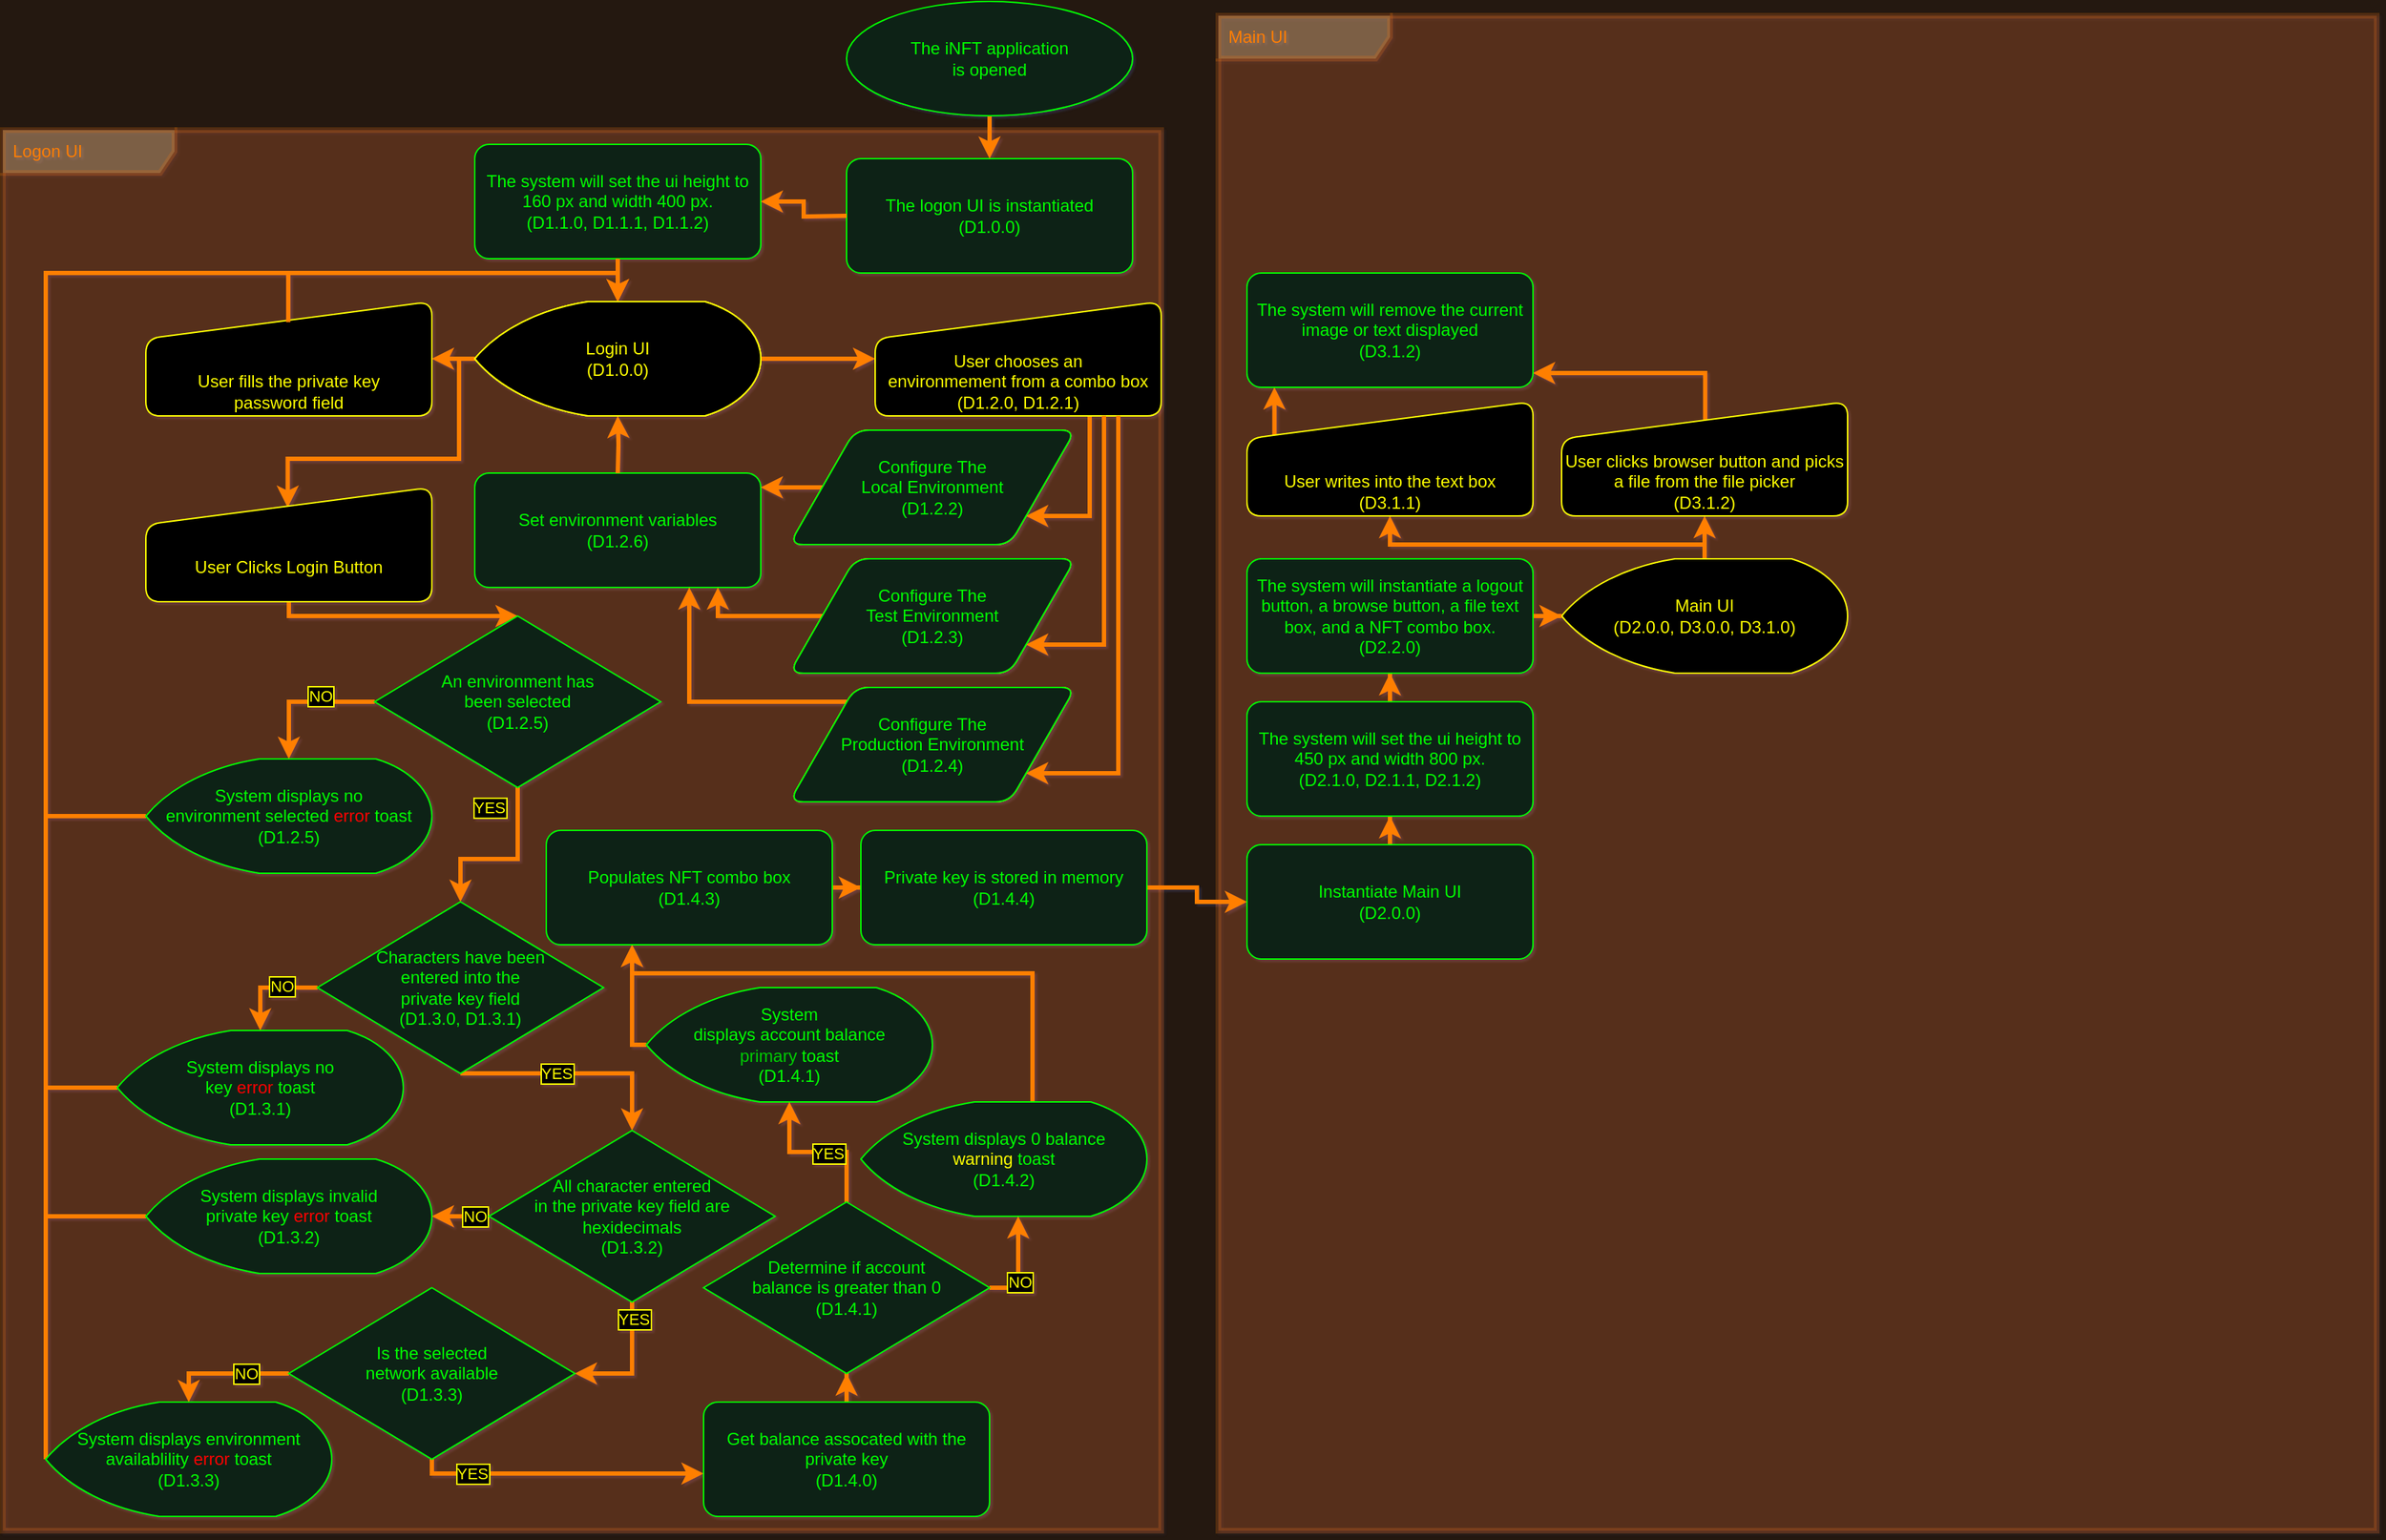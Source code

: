 <mxfile version="15.7.3" type="device"><diagram id="C5RBs43oDa-KdzZeNtuy" name="Page-1"><mxGraphModel dx="768" dy="525" grid="1" gridSize="10" guides="1" tooltips="1" connect="1" arrows="1" fold="1" page="1" pageScale="1" pageWidth="850" pageHeight="1100" background="#241810" math="0" shadow="1"><root><mxCell id="WIyWlLk6GJQsqaUBKTNV-0"/><mxCell id="WIyWlLk6GJQsqaUBKTNV-1" parent="WIyWlLk6GJQsqaUBKTNV-0"/><mxCell id="1leu_KWG4kSdCPXj51SF-2" value="&lt;font color=&quot;#ff7f00&quot;&gt;Logon UI&lt;/font&gt;" style="shape=umlFrame;whiteSpace=wrap;html=1;width=120;height=30;boundedLbl=1;verticalAlign=middle;align=left;spacingLeft=5;swimlaneFillColor=#FF7F00;strokeColor=#FF7F00;strokeWidth=4;opacity=20;" parent="WIyWlLk6GJQsqaUBKTNV-1" vertex="1"><mxGeometry x="20" y="100" width="810" height="980" as="geometry"/></mxCell><mxCell id="7Yb3wAof8D1DN3w7-vff-41" value="&lt;font&gt;Set environment variables&lt;br&gt;(D1.2.6)&lt;br&gt;&lt;/font&gt;" style="rounded=1;whiteSpace=wrap;html=1;absoluteArcSize=1;strokeWidth=1;fontColor=#00FF00;fillColor=#102419;shadow=0;strokeColor=#00FF00;glass=0;" parent="WIyWlLk6GJQsqaUBKTNV-1" vertex="1"><mxGeometry x="350" y="340" width="200" height="80" as="geometry"/></mxCell><mxCell id="7Yb3wAof8D1DN3w7-vff-10" value="User fills the private key&lt;br&gt;password field" style="html=1;strokeWidth=1;shape=manualInput;whiteSpace=wrap;rounded=1;size=26;fontColor=#FFFF00;fillColor=#000000;shadow=0;strokeColor=#FFFF00;glass=0;verticalAlign=bottom;" parent="WIyWlLk6GJQsqaUBKTNV-1" vertex="1"><mxGeometry x="120" y="220" width="200" height="80" as="geometry"/></mxCell><mxCell id="7Yb3wAof8D1DN3w7-vff-40" value="Login UI&lt;br&gt;(D1.0.0)" style="strokeWidth=1;html=1;shape=mxgraph.flowchart.display;whiteSpace=wrap;fontColor=#FFFF00;fillColor=#000000;rounded=1;shadow=0;strokeColor=#FFFF00;glass=0;" parent="WIyWlLk6GJQsqaUBKTNV-1" vertex="1"><mxGeometry x="350" y="220" width="200" height="80" as="geometry"/></mxCell><mxCell id="7Yb3wAof8D1DN3w7-vff-39" value="&lt;font&gt;The logon UI is instantiated&lt;br&gt;(D1.0.0)&lt;br&gt;&lt;/font&gt;" style="rounded=1;whiteSpace=wrap;html=1;absoluteArcSize=1;strokeWidth=1;fillColor=#102419;strokeColor=#00FF00;shadow=0;fontColor=#00FF00;glass=0;" parent="WIyWlLk6GJQsqaUBKTNV-1" vertex="1"><mxGeometry x="610" y="120" width="200" height="80" as="geometry"/></mxCell><mxCell id="7Yb3wAof8D1DN3w7-vff-38" value="&lt;font&gt;The system will set the ui height to 160 px and width 400 px.&lt;br&gt;(D1.1.0, D1.1.1, D1.1.2)&lt;br&gt;&lt;/font&gt;" style="rounded=1;whiteSpace=wrap;html=1;absoluteArcSize=1;strokeWidth=1;fillColor=#102419;strokeColor=#00FF00;shadow=0;fontColor=#00FF00;glass=0;" parent="WIyWlLk6GJQsqaUBKTNV-1" vertex="1"><mxGeometry x="350" y="110" width="200" height="80" as="geometry"/></mxCell><mxCell id="1leu_KWG4kSdCPXj51SF-4" style="edgeStyle=orthogonalEdgeStyle;rounded=0;orthogonalLoop=1;jettySize=auto;html=1;fontColor=#FFFF00;strokeColor=#FF7F00;strokeWidth=3;" parent="WIyWlLk6GJQsqaUBKTNV-1" source="1leu_KWG4kSdCPXj51SF-0" edge="1"><mxGeometry relative="1" as="geometry"><mxPoint x="710.029" y="120" as="targetPoint"/></mxGeometry></mxCell><mxCell id="1leu_KWG4kSdCPXj51SF-0" value="The iNFT application&lt;br&gt;is opened" style="strokeWidth=1;html=1;shape=mxgraph.flowchart.start_1;whiteSpace=wrap;rounded=1;shadow=0;fontColor=#00ff00;strokeColor=#00FF00;fillColor=#102419;glass=0;" parent="WIyWlLk6GJQsqaUBKTNV-1" vertex="1"><mxGeometry x="610" y="10" width="200" height="80" as="geometry"/></mxCell><mxCell id="1leu_KWG4kSdCPXj51SF-6" style="edgeStyle=orthogonalEdgeStyle;rounded=0;orthogonalLoop=1;jettySize=auto;html=1;fontColor=#FF7F00;strokeColor=#FF7F00;strokeWidth=3;" parent="WIyWlLk6GJQsqaUBKTNV-1" target="7Yb3wAof8D1DN3w7-vff-38" edge="1"><mxGeometry relative="1" as="geometry"><mxPoint x="610" y="160" as="sourcePoint"/><mxPoint x="550" y="150.0" as="targetPoint"/></mxGeometry></mxCell><mxCell id="1leu_KWG4kSdCPXj51SF-10" style="edgeStyle=orthogonalEdgeStyle;rounded=0;orthogonalLoop=1;jettySize=auto;html=1;fontColor=#FF7F00;strokeColor=#FF7F00;strokeWidth=3;" parent="WIyWlLk6GJQsqaUBKTNV-1" source="7Yb3wAof8D1DN3w7-vff-38" target="1leu_KWG4kSdCPXj51SF-9" edge="1"><mxGeometry relative="1" as="geometry"><mxPoint x="450" y="190.0" as="sourcePoint"/></mxGeometry></mxCell><mxCell id="1leu_KWG4kSdCPXj51SF-16" style="edgeStyle=orthogonalEdgeStyle;rounded=0;orthogonalLoop=1;jettySize=auto;html=1;fontColor=#FF7F00;strokeColor=#FF7F00;strokeWidth=3;" parent="WIyWlLk6GJQsqaUBKTNV-1" source="1leu_KWG4kSdCPXj51SF-7" target="1leu_KWG4kSdCPXj51SF-13" edge="1"><mxGeometry relative="1" as="geometry"><Array as="points"><mxPoint x="780" y="370"/></Array></mxGeometry></mxCell><mxCell id="1leu_KWG4kSdCPXj51SF-7" value="User chooses an&lt;br&gt;environmement from a combo box&lt;br&gt;(D1.2.0, D1.2.1)" style="html=1;strokeWidth=1;shape=manualInput;whiteSpace=wrap;rounded=1;size=26;fontColor=#FFFF00;fillColor=#000000;shadow=0;strokeColor=#FFFF00;glass=0;verticalAlign=bottom;" parent="WIyWlLk6GJQsqaUBKTNV-1" vertex="1"><mxGeometry x="630" y="220" width="200" height="80" as="geometry"/></mxCell><mxCell id="1leu_KWG4kSdCPXj51SF-12" style="edgeStyle=orthogonalEdgeStyle;rounded=0;orthogonalLoop=1;jettySize=auto;html=1;fontColor=#FF7F00;strokeColor=#FF7F00;strokeWidth=3;exitX=1;exitY=0.5;exitDx=0;exitDy=0;exitPerimeter=0;" parent="WIyWlLk6GJQsqaUBKTNV-1" source="1leu_KWG4kSdCPXj51SF-9" target="1leu_KWG4kSdCPXj51SF-7" edge="1"><mxGeometry relative="1" as="geometry"><mxPoint x="580.0" y="260" as="sourcePoint"/></mxGeometry></mxCell><mxCell id="1leu_KWG4kSdCPXj51SF-26" style="edgeStyle=orthogonalEdgeStyle;rounded=0;orthogonalLoop=1;jettySize=auto;html=1;fontColor=#FFFF00;strokeColor=#FF7F00;strokeWidth=3;entryX=0.496;entryY=0.177;entryDx=0;entryDy=0;entryPerimeter=0;" parent="WIyWlLk6GJQsqaUBKTNV-1" source="1leu_KWG4kSdCPXj51SF-9" target="1leu_KWG4kSdCPXj51SF-25" edge="1"><mxGeometry relative="1" as="geometry"><Array as="points"><mxPoint x="339" y="260"/><mxPoint x="339" y="330"/><mxPoint x="219" y="330"/></Array></mxGeometry></mxCell><mxCell id="7Yb3wAof8D1DN3w7-vff-11" style="edgeStyle=orthogonalEdgeStyle;rounded=0;orthogonalLoop=1;jettySize=auto;html=1;fontColor=#FFFF00;strokeColor=#FF7F00;strokeWidth=3;" parent="WIyWlLk6GJQsqaUBKTNV-1" source="1leu_KWG4kSdCPXj51SF-9" target="7Yb3wAof8D1DN3w7-vff-10" edge="1"><mxGeometry relative="1" as="geometry"/></mxCell><mxCell id="1leu_KWG4kSdCPXj51SF-9" value="Login UI&lt;br&gt;(D1.0.0)" style="strokeWidth=1;html=1;shape=mxgraph.flowchart.display;whiteSpace=wrap;fontColor=#FFFF00;fillColor=#000000;rounded=1;shadow=0;strokeColor=#FFFF00;glass=0;" parent="WIyWlLk6GJQsqaUBKTNV-1" vertex="1"><mxGeometry x="350" y="220" width="200" height="80" as="geometry"/></mxCell><mxCell id="1leu_KWG4kSdCPXj51SF-23" style="edgeStyle=orthogonalEdgeStyle;rounded=0;orthogonalLoop=1;jettySize=auto;html=1;fontColor=#FFFF00;strokeColor=#FF7F00;strokeWidth=3;" parent="WIyWlLk6GJQsqaUBKTNV-1" source="1leu_KWG4kSdCPXj51SF-13" edge="1"><mxGeometry relative="1" as="geometry"><Array as="points"><mxPoint x="563" y="350"/><mxPoint x="563" y="350"/></Array><mxPoint x="550.0" y="350" as="targetPoint"/></mxGeometry></mxCell><mxCell id="1leu_KWG4kSdCPXj51SF-13" value="&lt;font color=&quot;#ffff00&quot;&gt;Configure The&lt;br&gt;Local Environment&lt;br&gt;(D1.2.2)&lt;br&gt;&lt;/font&gt;" style="shape=parallelogram;html=1;strokeWidth=1;perimeter=parallelogramPerimeter;whiteSpace=wrap;rounded=1;size=0.23;fontColor=#00ff00;fillColor=#000000;shadow=0;strokeColor=#FFFF00;glass=0;" parent="WIyWlLk6GJQsqaUBKTNV-1" vertex="1"><mxGeometry x="570" y="310" width="200" height="80" as="geometry"/></mxCell><mxCell id="1leu_KWG4kSdCPXj51SF-22" style="edgeStyle=orthogonalEdgeStyle;rounded=0;orthogonalLoop=1;jettySize=auto;html=1;fontColor=#FFFF00;strokeColor=#FF7F00;strokeWidth=3;" parent="WIyWlLk6GJQsqaUBKTNV-1" source="1leu_KWG4kSdCPXj51SF-14" edge="1"><mxGeometry relative="1" as="geometry"><Array as="points"><mxPoint x="500" y="500"/></Array><mxPoint x="500.0" y="420" as="targetPoint"/></mxGeometry></mxCell><mxCell id="1leu_KWG4kSdCPXj51SF-14" value="&lt;font color=&quot;#ffff00&quot;&gt;Configure The&lt;br&gt;Production Environment&lt;br&gt;(D1.2.4)&lt;/font&gt;" style="shape=parallelogram;html=1;strokeWidth=1;perimeter=parallelogramPerimeter;whiteSpace=wrap;rounded=1;size=0.23;fontColor=#00ff00;fillColor=#000000;shadow=0;strokeColor=#FFFF00;glass=0;" parent="WIyWlLk6GJQsqaUBKTNV-1" vertex="1"><mxGeometry x="570" y="490" width="200" height="80" as="geometry"/></mxCell><mxCell id="1leu_KWG4kSdCPXj51SF-21" style="edgeStyle=orthogonalEdgeStyle;rounded=0;orthogonalLoop=1;jettySize=auto;html=1;fontColor=#FFFF00;strokeColor=#FF7F00;strokeWidth=3;" parent="WIyWlLk6GJQsqaUBKTNV-1" source="1leu_KWG4kSdCPXj51SF-15" edge="1"><mxGeometry relative="1" as="geometry"><Array as="points"><mxPoint x="520" y="440"/></Array><mxPoint x="520.0" y="420" as="targetPoint"/></mxGeometry></mxCell><mxCell id="1leu_KWG4kSdCPXj51SF-15" value="&lt;font color=&quot;#ffff00&quot;&gt;Configure The&lt;br&gt;Test Environment&lt;br&gt;(D1.2.3)&lt;br&gt;&lt;/font&gt;" style="shape=parallelogram;html=1;strokeWidth=1;perimeter=parallelogramPerimeter;whiteSpace=wrap;rounded=1;size=0.23;fontColor=#00ff00;fillColor=#000000;shadow=0;strokeColor=#FFFF00;glass=0;" parent="WIyWlLk6GJQsqaUBKTNV-1" vertex="1"><mxGeometry x="570" y="400" width="200" height="80" as="geometry"/></mxCell><mxCell id="1leu_KWG4kSdCPXj51SF-17" style="edgeStyle=orthogonalEdgeStyle;rounded=0;orthogonalLoop=1;jettySize=auto;html=1;fontColor=#FF7F00;strokeColor=#FF7F00;strokeWidth=3;" parent="WIyWlLk6GJQsqaUBKTNV-1" source="1leu_KWG4kSdCPXj51SF-7" target="1leu_KWG4kSdCPXj51SF-15" edge="1"><mxGeometry relative="1" as="geometry"><mxPoint x="810" y="330" as="sourcePoint"/><mxPoint x="747" y="410.0" as="targetPoint"/><Array as="points"><mxPoint x="790" y="460"/></Array></mxGeometry></mxCell><mxCell id="1leu_KWG4kSdCPXj51SF-18" style="edgeStyle=orthogonalEdgeStyle;rounded=0;orthogonalLoop=1;jettySize=auto;html=1;fontColor=#FF7F00;strokeColor=#FF7F00;strokeWidth=3;" parent="WIyWlLk6GJQsqaUBKTNV-1" source="1leu_KWG4kSdCPXj51SF-7" target="1leu_KWG4kSdCPXj51SF-14" edge="1"><mxGeometry relative="1" as="geometry"><mxPoint x="820" y="330" as="sourcePoint"/><mxPoint x="747" y="530.0" as="targetPoint"/><Array as="points"><mxPoint x="800" y="550"/></Array></mxGeometry></mxCell><mxCell id="1leu_KWG4kSdCPXj51SF-24" style="edgeStyle=orthogonalEdgeStyle;rounded=0;orthogonalLoop=1;jettySize=auto;html=1;fontColor=#FFFF00;strokeColor=#FF7F00;strokeWidth=3;" parent="WIyWlLk6GJQsqaUBKTNV-1" target="1leu_KWG4kSdCPXj51SF-9" edge="1"><mxGeometry relative="1" as="geometry"><mxPoint x="450.0" y="340" as="sourcePoint"/></mxGeometry></mxCell><mxCell id="1leu_KWG4kSdCPXj51SF-28" style="edgeStyle=orthogonalEdgeStyle;rounded=0;orthogonalLoop=1;jettySize=auto;html=1;fontColor=#FFFF00;strokeColor=#FF7F00;strokeWidth=3;entryX=0.5;entryY=0;entryDx=0;entryDy=0;entryPerimeter=0;" parent="WIyWlLk6GJQsqaUBKTNV-1" source="1leu_KWG4kSdCPXj51SF-25" target="1leu_KWG4kSdCPXj51SF-27" edge="1"><mxGeometry relative="1" as="geometry"><Array as="points"><mxPoint x="220" y="440"/></Array></mxGeometry></mxCell><mxCell id="1leu_KWG4kSdCPXj51SF-25" value="User Clicks Login Button&lt;br&gt;&amp;nbsp;" style="html=1;strokeWidth=1;shape=manualInput;whiteSpace=wrap;rounded=1;size=26;fontColor=#FFFF00;fillColor=#000000;shadow=0;strokeColor=#FFFF00;glass=0;verticalAlign=bottom;" parent="WIyWlLk6GJQsqaUBKTNV-1" vertex="1"><mxGeometry x="120" y="350" width="200" height="80" as="geometry"/></mxCell><mxCell id="1leu_KWG4kSdCPXj51SF-30" value="" style="edgeStyle=orthogonalEdgeStyle;rounded=0;orthogonalLoop=1;jettySize=auto;html=1;fontColor=#FFFF00;strokeColor=#FF7F00;strokeWidth=3;entryX=0.5;entryY=0;entryDx=0;entryDy=0;entryPerimeter=0;" parent="WIyWlLk6GJQsqaUBKTNV-1" source="1leu_KWG4kSdCPXj51SF-27" target="1leu_KWG4kSdCPXj51SF-29" edge="1"><mxGeometry relative="1" as="geometry"><Array as="points"><mxPoint x="380" y="610"/><mxPoint x="340" y="610"/></Array></mxGeometry></mxCell><mxCell id="1leu_KWG4kSdCPXj51SF-38" value="YES" style="edgeLabel;html=1;align=center;verticalAlign=middle;resizable=0;points=[];fontColor=#FFFF00;labelBorderColor=#FFFF00;labelBackgroundColor=#000000;" parent="1leu_KWG4kSdCPXj51SF-30" vertex="1" connectable="0"><mxGeometry x="-0.643" y="-1" relative="1" as="geometry"><mxPoint x="-19" y="-8" as="offset"/></mxGeometry></mxCell><mxCell id="1leu_KWG4kSdCPXj51SF-39" style="edgeStyle=orthogonalEdgeStyle;rounded=0;orthogonalLoop=1;jettySize=auto;html=1;fontColor=#FFFF00;strokeColor=#FF7F00;strokeWidth=3;" parent="WIyWlLk6GJQsqaUBKTNV-1" source="1leu_KWG4kSdCPXj51SF-27" target="1leu_KWG4kSdCPXj51SF-36" edge="1"><mxGeometry relative="1" as="geometry"><Array as="points"><mxPoint x="220" y="500"/></Array></mxGeometry></mxCell><mxCell id="1leu_KWG4kSdCPXj51SF-40" value="NO" style="edgeLabel;html=1;align=center;verticalAlign=middle;resizable=0;points=[];fontColor=#FFFF00;" parent="1leu_KWG4kSdCPXj51SF-39" vertex="1" connectable="0"><mxGeometry x="0.404" y="4" relative="1" as="geometry"><mxPoint x="18" y="-14" as="offset"/></mxGeometry></mxCell><mxCell id="1leu_KWG4kSdCPXj51SF-43" value="NO" style="edgeLabel;html=1;align=center;verticalAlign=middle;resizable=0;points=[];fontColor=#FFFF00;labelBorderColor=#FFFF00;labelBackgroundColor=#000000;" parent="1leu_KWG4kSdCPXj51SF-39" vertex="1" connectable="0"><mxGeometry x="0.404" y="4" relative="1" as="geometry"><mxPoint x="18" y="-14" as="offset"/></mxGeometry></mxCell><mxCell id="1leu_KWG4kSdCPXj51SF-27" value="&lt;font&gt;An environment has&lt;br&gt;been selected&lt;br&gt;(D1.2.5)&lt;/font&gt;" style="strokeWidth=1;html=1;shape=mxgraph.flowchart.decision;whiteSpace=wrap;fontColor=#00FF00;fillColor=#102419;rounded=1;shadow=0;strokeColor=#00FF00;glass=0;" parent="WIyWlLk6GJQsqaUBKTNV-1" vertex="1"><mxGeometry x="280" y="440" width="200" height="120" as="geometry"/></mxCell><mxCell id="1leu_KWG4kSdCPXj51SF-32" value="" style="edgeStyle=orthogonalEdgeStyle;rounded=0;orthogonalLoop=1;jettySize=auto;html=1;fontColor=#FFFF00;strokeColor=#FF7F00;strokeWidth=3;exitX=0.5;exitY=1;exitDx=0;exitDy=0;exitPerimeter=0;entryX=0.5;entryY=0;entryDx=0;entryDy=0;entryPerimeter=0;" parent="WIyWlLk6GJQsqaUBKTNV-1" source="1leu_KWG4kSdCPXj51SF-29" target="1leu_KWG4kSdCPXj51SF-31" edge="1"><mxGeometry relative="1" as="geometry"><Array as="points"><mxPoint x="460" y="760"/></Array></mxGeometry></mxCell><mxCell id="7Yb3wAof8D1DN3w7-vff-14" value="YES" style="edgeLabel;html=1;align=center;verticalAlign=middle;resizable=0;points=[];fontColor=#FFFF00;labelBorderColor=#FFFF00;labelBackgroundColor=#000000;" parent="1leu_KWG4kSdCPXj51SF-32" vertex="1" connectable="0"><mxGeometry x="-0.164" relative="1" as="geometry"><mxPoint as="offset"/></mxGeometry></mxCell><mxCell id="7Yb3wAof8D1DN3w7-vff-2" style="edgeStyle=orthogonalEdgeStyle;rounded=0;orthogonalLoop=1;jettySize=auto;html=1;fontColor=#FFFF00;strokeColor=#FF7F00;strokeWidth=3;" parent="WIyWlLk6GJQsqaUBKTNV-1" source="1leu_KWG4kSdCPXj51SF-29" target="7Yb3wAof8D1DN3w7-vff-1" edge="1"><mxGeometry relative="1" as="geometry"><Array as="points"><mxPoint x="200" y="700"/></Array></mxGeometry></mxCell><mxCell id="7Yb3wAof8D1DN3w7-vff-13" value="NO" style="edgeLabel;html=1;align=center;verticalAlign=middle;resizable=0;points=[];fontColor=#FFFF00;labelBorderColor=#FFFF00;labelBackgroundColor=#000000;" parent="7Yb3wAof8D1DN3w7-vff-2" vertex="1" connectable="0"><mxGeometry x="-0.275" y="-1" relative="1" as="geometry"><mxPoint as="offset"/></mxGeometry></mxCell><mxCell id="1leu_KWG4kSdCPXj51SF-29" value="&lt;font&gt;Characters have been&lt;br&gt;entered into the&lt;br&gt;private key field&lt;br&gt;(D1.3.0, D1.3.1)&lt;/font&gt;" style="strokeWidth=1;html=1;shape=mxgraph.flowchart.decision;whiteSpace=wrap;fontColor=#00FF00;fillColor=#102419;rounded=1;shadow=0;strokeColor=#00FF00;glass=0;" parent="WIyWlLk6GJQsqaUBKTNV-1" vertex="1"><mxGeometry x="240" y="640" width="200" height="120" as="geometry"/></mxCell><mxCell id="1leu_KWG4kSdCPXj51SF-35" style="edgeStyle=orthogonalEdgeStyle;rounded=0;orthogonalLoop=1;jettySize=auto;html=1;entryX=1;entryY=0.5;entryDx=0;entryDy=0;entryPerimeter=0;fontColor=#FFFF00;strokeColor=#FF7F00;strokeWidth=3;" parent="WIyWlLk6GJQsqaUBKTNV-1" target="1leu_KWG4kSdCPXj51SF-33" edge="1"><mxGeometry relative="1" as="geometry"><mxPoint x="460" y="910" as="sourcePoint"/><Array as="points"><mxPoint x="460" y="970"/></Array></mxGeometry></mxCell><mxCell id="7Yb3wAof8D1DN3w7-vff-17" value="YES" style="edgeLabel;html=1;align=center;verticalAlign=middle;resizable=0;points=[];fontColor=#FFFF00;labelBorderColor=#FFFF00;labelBackgroundColor=#000000;" parent="1leu_KWG4kSdCPXj51SF-35" vertex="1" connectable="0"><mxGeometry x="-0.562" y="1" relative="1" as="geometry"><mxPoint as="offset"/></mxGeometry></mxCell><mxCell id="7Yb3wAof8D1DN3w7-vff-15" value="NO" style="edgeStyle=orthogonalEdgeStyle;rounded=0;orthogonalLoop=1;jettySize=auto;html=1;fontColor=#FFFF00;strokeColor=#FF7F00;strokeWidth=3;labelBorderColor=#FFFF00;labelBackgroundColor=#000000;" parent="WIyWlLk6GJQsqaUBKTNV-1" source="1leu_KWG4kSdCPXj51SF-31" target="7Yb3wAof8D1DN3w7-vff-0" edge="1"><mxGeometry x="-0.5" relative="1" as="geometry"><mxPoint as="offset"/></mxGeometry></mxCell><mxCell id="1leu_KWG4kSdCPXj51SF-31" value="&lt;font&gt;All character entered&lt;br&gt;in the private key field are hexidecimals&lt;br&gt;(D1.3.2)&lt;/font&gt;" style="strokeWidth=1;html=1;shape=mxgraph.flowchart.decision;whiteSpace=wrap;fontColor=#00FF00;fillColor=#102419;rounded=1;shadow=0;strokeColor=#00FF00;glass=0;" parent="WIyWlLk6GJQsqaUBKTNV-1" vertex="1"><mxGeometry x="360" y="800" width="200" height="120" as="geometry"/></mxCell><mxCell id="7Yb3wAof8D1DN3w7-vff-5" style="edgeStyle=orthogonalEdgeStyle;rounded=0;orthogonalLoop=1;jettySize=auto;html=1;fontColor=#FFFF00;strokeColor=#FF7F00;strokeWidth=3;" parent="WIyWlLk6GJQsqaUBKTNV-1" source="1leu_KWG4kSdCPXj51SF-33" target="7Yb3wAof8D1DN3w7-vff-4" edge="1"><mxGeometry relative="1" as="geometry"><Array as="points"><mxPoint x="150" y="970"/></Array></mxGeometry></mxCell><mxCell id="7Yb3wAof8D1DN3w7-vff-19" value="NO" style="edgeLabel;html=1;align=center;verticalAlign=middle;resizable=0;points=[];fontColor=#FFFF00;labelBorderColor=#FFFF00;labelBackgroundColor=#000000;" parent="7Yb3wAof8D1DN3w7-vff-5" vertex="1" connectable="0"><mxGeometry x="-0.331" relative="1" as="geometry"><mxPoint as="offset"/></mxGeometry></mxCell><mxCell id="7Yb3wAof8D1DN3w7-vff-22" style="edgeStyle=orthogonalEdgeStyle;rounded=0;orthogonalLoop=1;jettySize=auto;html=1;fontColor=#FFFF00;strokeColor=#FF7F00;strokeWidth=3;" parent="WIyWlLk6GJQsqaUBKTNV-1" source="1leu_KWG4kSdCPXj51SF-33" target="7Yb3wAof8D1DN3w7-vff-24" edge="1"><mxGeometry relative="1" as="geometry"><mxPoint x="430" y="1050" as="targetPoint"/><Array as="points"><mxPoint x="320" y="1040"/></Array></mxGeometry></mxCell><mxCell id="7Yb3wAof8D1DN3w7-vff-23" value="YES" style="edgeLabel;html=1;align=center;verticalAlign=middle;resizable=0;points=[];fontColor=#FFFF00;labelBorderColor=#FFFF00;labelBackgroundColor=#000000;" parent="7Yb3wAof8D1DN3w7-vff-22" vertex="1" connectable="0"><mxGeometry x="-0.621" relative="1" as="geometry"><mxPoint as="offset"/></mxGeometry></mxCell><mxCell id="1leu_KWG4kSdCPXj51SF-33" value="&lt;font&gt;Is the selected&lt;br&gt;network available&lt;br&gt;(D1.3.3)&lt;/font&gt;" style="strokeWidth=1;html=1;shape=mxgraph.flowchart.decision;whiteSpace=wrap;fontColor=#00FF00;fillColor=#102419;rounded=1;shadow=0;strokeColor=#00FF00;glass=0;" parent="WIyWlLk6GJQsqaUBKTNV-1" vertex="1"><mxGeometry x="220" y="910" width="200" height="120" as="geometry"/></mxCell><mxCell id="7Yb3wAof8D1DN3w7-vff-6" style="edgeStyle=orthogonalEdgeStyle;rounded=0;orthogonalLoop=1;jettySize=auto;html=1;fontColor=#FFFF00;strokeColor=#FF7F00;strokeWidth=3;" parent="WIyWlLk6GJQsqaUBKTNV-1" source="1leu_KWG4kSdCPXj51SF-36" target="1leu_KWG4kSdCPXj51SF-9" edge="1"><mxGeometry relative="1" as="geometry"><Array as="points"><mxPoint x="50" y="580"/><mxPoint x="50" y="200"/><mxPoint x="450" y="200"/></Array></mxGeometry></mxCell><mxCell id="1leu_KWG4kSdCPXj51SF-36" value="&lt;font&gt;System displays no&lt;br&gt;environment selected&amp;nbsp;&lt;/font&gt;&lt;font color=&quot;#ff0000&quot;&gt;error &lt;/font&gt;&lt;font&gt;toast&lt;br&gt;(D1.2.5)&lt;br&gt;&lt;/font&gt;" style="strokeWidth=1;html=1;shape=mxgraph.flowchart.display;whiteSpace=wrap;fontColor=#00FF00;fillColor=#102419;rounded=1;shadow=0;strokeColor=#00FF00;glass=0;" parent="WIyWlLk6GJQsqaUBKTNV-1" vertex="1"><mxGeometry x="120" y="540" width="200" height="80" as="geometry"/></mxCell><mxCell id="7Yb3wAof8D1DN3w7-vff-8" style="edgeStyle=orthogonalEdgeStyle;rounded=0;orthogonalLoop=1;jettySize=auto;html=1;fontColor=#FFFF00;strokeColor=#FF7F00;strokeWidth=3;" parent="WIyWlLk6GJQsqaUBKTNV-1" source="7Yb3wAof8D1DN3w7-vff-0" target="1leu_KWG4kSdCPXj51SF-9" edge="1"><mxGeometry relative="1" as="geometry"><Array as="points"><mxPoint x="50" y="860"/><mxPoint x="50" y="200"/><mxPoint x="450" y="200"/></Array></mxGeometry></mxCell><mxCell id="7Yb3wAof8D1DN3w7-vff-0" value="&lt;font&gt;System displays invalid&lt;br&gt;private key&amp;nbsp;&lt;/font&gt;&lt;font&gt;&lt;font color=&quot;#ff0000&quot;&gt;error&lt;/font&gt; &lt;/font&gt;&lt;font&gt;toast&lt;br&gt;(D1.3.2)&lt;br&gt;&lt;/font&gt;" style="strokeWidth=1;html=1;shape=mxgraph.flowchart.display;whiteSpace=wrap;fontColor=#00FF00;fillColor=#102419;rounded=1;shadow=0;strokeColor=#00FF00;glass=0;" parent="WIyWlLk6GJQsqaUBKTNV-1" vertex="1"><mxGeometry x="120" y="820" width="200" height="80" as="geometry"/></mxCell><mxCell id="7Yb3wAof8D1DN3w7-vff-7" style="edgeStyle=orthogonalEdgeStyle;rounded=0;orthogonalLoop=1;jettySize=auto;html=1;fontColor=#FFFF00;strokeColor=#FF7F00;strokeWidth=3;" parent="WIyWlLk6GJQsqaUBKTNV-1" source="7Yb3wAof8D1DN3w7-vff-1" target="1leu_KWG4kSdCPXj51SF-9" edge="1"><mxGeometry relative="1" as="geometry"><Array as="points"><mxPoint x="50" y="770"/><mxPoint x="50" y="200"/><mxPoint x="450" y="200"/></Array></mxGeometry></mxCell><mxCell id="7Yb3wAof8D1DN3w7-vff-1" value="&lt;font&gt;System displays no&lt;br&gt;key&amp;nbsp;&lt;/font&gt;&lt;font color=&quot;#ff0000&quot;&gt;error &lt;/font&gt;&lt;font&gt;toast&lt;br&gt;(D1.3.1)&lt;br&gt;&lt;/font&gt;" style="strokeWidth=1;html=1;shape=mxgraph.flowchart.display;whiteSpace=wrap;fontColor=#00FF00;fillColor=#102419;rounded=1;shadow=0;strokeColor=#00FF00;glass=0;" parent="WIyWlLk6GJQsqaUBKTNV-1" vertex="1"><mxGeometry x="100" y="730" width="200" height="80" as="geometry"/></mxCell><mxCell id="7Yb3wAof8D1DN3w7-vff-9" style="edgeStyle=orthogonalEdgeStyle;rounded=0;orthogonalLoop=1;jettySize=auto;html=1;fontColor=#FFFF00;strokeColor=#FF7F00;strokeWidth=3;exitX=0;exitY=0.5;exitDx=0;exitDy=0;exitPerimeter=0;" parent="WIyWlLk6GJQsqaUBKTNV-1" source="7Yb3wAof8D1DN3w7-vff-4" target="1leu_KWG4kSdCPXj51SF-9" edge="1"><mxGeometry relative="1" as="geometry"><Array as="points"><mxPoint x="50" y="200"/><mxPoint x="450" y="200"/></Array></mxGeometry></mxCell><mxCell id="7Yb3wAof8D1DN3w7-vff-4" value="&lt;font&gt;System displays&amp;nbsp;environment availablility&amp;nbsp;&lt;/font&gt;&lt;font color=&quot;#ff0000&quot;&gt;error &lt;/font&gt;&lt;font&gt;toast&lt;br&gt;(D1.3.3)&lt;br&gt;&lt;/font&gt;" style="strokeWidth=1;html=1;shape=mxgraph.flowchart.display;whiteSpace=wrap;fontColor=#00FF00;fillColor=#102419;rounded=1;shadow=0;strokeColor=#00FF00;glass=0;" parent="WIyWlLk6GJQsqaUBKTNV-1" vertex="1"><mxGeometry x="50" y="990" width="200" height="80" as="geometry"/></mxCell><mxCell id="7Yb3wAof8D1DN3w7-vff-12" style="edgeStyle=orthogonalEdgeStyle;rounded=0;orthogonalLoop=1;jettySize=auto;html=1;fontColor=#FFFF00;strokeColor=#FF7F00;strokeWidth=3;exitX=0.498;exitY=0.179;exitDx=0;exitDy=0;exitPerimeter=0;" parent="WIyWlLk6GJQsqaUBKTNV-1" source="7Yb3wAof8D1DN3w7-vff-10" target="1leu_KWG4kSdCPXj51SF-9" edge="1"><mxGeometry relative="1" as="geometry"><Array as="points"><mxPoint x="220" y="200"/><mxPoint x="450" y="200"/></Array></mxGeometry></mxCell><mxCell id="7Yb3wAof8D1DN3w7-vff-28" style="edgeStyle=orthogonalEdgeStyle;rounded=0;orthogonalLoop=1;jettySize=auto;html=1;labelBackgroundColor=#000000;labelBorderColor=#FFFF00;fontColor=#FFFF00;strokeColor=#FF7F00;strokeWidth=3;" parent="WIyWlLk6GJQsqaUBKTNV-1" source="7Yb3wAof8D1DN3w7-vff-24" target="7Yb3wAof8D1DN3w7-vff-27" edge="1"><mxGeometry relative="1" as="geometry"/></mxCell><mxCell id="7Yb3wAof8D1DN3w7-vff-24" value="&lt;font&gt;Get balance assocated with the private key&lt;br&gt;(D1.4.0)&lt;br&gt;&lt;/font&gt;" style="rounded=1;whiteSpace=wrap;html=1;absoluteArcSize=1;strokeWidth=1;fontColor=#00FF00;fillColor=#102419;shadow=0;strokeColor=#00FF00;glass=0;" parent="WIyWlLk6GJQsqaUBKTNV-1" vertex="1"><mxGeometry x="510" y="990" width="200" height="80" as="geometry"/></mxCell><mxCell id="7Yb3wAof8D1DN3w7-vff-49" style="edgeStyle=orthogonalEdgeStyle;rounded=0;orthogonalLoop=1;jettySize=auto;html=1;labelBackgroundColor=#000000;labelBorderColor=#FFFF00;fontColor=#00CC00;strokeColor=#FF7F00;strokeWidth=3;" parent="WIyWlLk6GJQsqaUBKTNV-1" source="7Yb3wAof8D1DN3w7-vff-26" target="7Yb3wAof8D1DN3w7-vff-45" edge="1"><mxGeometry relative="1" as="geometry"><Array as="points"><mxPoint x="460" y="740"/></Array></mxGeometry></mxCell><mxCell id="7Yb3wAof8D1DN3w7-vff-26" value="&lt;font&gt;System&lt;br&gt;displays account balance &lt;/font&gt;&lt;font color=&quot;#00cc00&quot;&gt;primary&lt;font&gt;&amp;nbsp;&lt;/font&gt;&lt;/font&gt;&lt;font&gt;toast&lt;br&gt;(D1.4.1)&lt;br&gt;&lt;/font&gt;" style="strokeWidth=1;html=1;shape=mxgraph.flowchart.display;whiteSpace=wrap;fontColor=#00FF00;fillColor=#102419;rounded=1;shadow=0;strokeColor=#00FF00;glass=0;" parent="WIyWlLk6GJQsqaUBKTNV-1" vertex="1"><mxGeometry x="470" y="700" width="200" height="80" as="geometry"/></mxCell><mxCell id="7Yb3wAof8D1DN3w7-vff-31" style="edgeStyle=orthogonalEdgeStyle;rounded=0;orthogonalLoop=1;jettySize=auto;html=1;labelBackgroundColor=#000000;labelBorderColor=#FFFF00;fontColor=#FFFF00;strokeColor=#FF7F00;strokeWidth=3;" parent="WIyWlLk6GJQsqaUBKTNV-1" source="7Yb3wAof8D1DN3w7-vff-27" target="7Yb3wAof8D1DN3w7-vff-26" edge="1"><mxGeometry relative="1" as="geometry"/></mxCell><mxCell id="7Yb3wAof8D1DN3w7-vff-34" value="YES" style="edgeLabel;html=1;align=center;verticalAlign=middle;resizable=0;points=[];fontColor=#FFFF00;labelBorderColor=#FFFF00;labelBackgroundColor=#000000;" parent="7Yb3wAof8D1DN3w7-vff-31" vertex="1" connectable="0"><mxGeometry x="-0.291" y="1" relative="1" as="geometry"><mxPoint x="-9" as="offset"/></mxGeometry></mxCell><mxCell id="7Yb3wAof8D1DN3w7-vff-32" style="edgeStyle=orthogonalEdgeStyle;rounded=0;orthogonalLoop=1;jettySize=auto;html=1;labelBackgroundColor=#000000;labelBorderColor=#FFFF00;fontColor=#FFFF00;strokeColor=#FF7F00;strokeWidth=3;" parent="WIyWlLk6GJQsqaUBKTNV-1" source="7Yb3wAof8D1DN3w7-vff-27" target="7Yb3wAof8D1DN3w7-vff-29" edge="1"><mxGeometry relative="1" as="geometry"><Array as="points"><mxPoint x="730" y="910"/></Array></mxGeometry></mxCell><mxCell id="7Yb3wAof8D1DN3w7-vff-33" value="NO" style="edgeLabel;html=1;align=center;verticalAlign=middle;resizable=0;points=[];fontColor=#FFFF00;labelBorderColor=#FFFF00;labelBackgroundColor=#000000;" parent="7Yb3wAof8D1DN3w7-vff-32" vertex="1" connectable="0"><mxGeometry x="-0.298" y="-1" relative="1" as="geometry"><mxPoint as="offset"/></mxGeometry></mxCell><mxCell id="7Yb3wAof8D1DN3w7-vff-27" value="&lt;font&gt;Determine if account&lt;br&gt;balance is greater than 0&lt;br&gt;(D1.4.1)&lt;/font&gt;" style="strokeWidth=1;html=1;shape=mxgraph.flowchart.decision;whiteSpace=wrap;fontColor=#00FF00;fillColor=#102419;rounded=1;shadow=0;strokeColor=#00FF00;glass=0;" parent="WIyWlLk6GJQsqaUBKTNV-1" vertex="1"><mxGeometry x="510" y="850" width="200" height="120" as="geometry"/></mxCell><mxCell id="7Yb3wAof8D1DN3w7-vff-47" style="edgeStyle=orthogonalEdgeStyle;rounded=0;orthogonalLoop=1;jettySize=auto;html=1;labelBackgroundColor=#000000;labelBorderColor=#FFFF00;fontColor=#00CC00;strokeColor=#FF7F00;strokeWidth=3;" parent="WIyWlLk6GJQsqaUBKTNV-1" source="7Yb3wAof8D1DN3w7-vff-29" target="7Yb3wAof8D1DN3w7-vff-45" edge="1"><mxGeometry relative="1" as="geometry"><Array as="points"><mxPoint x="740" y="690"/><mxPoint x="460" y="690"/></Array></mxGeometry></mxCell><mxCell id="7Yb3wAof8D1DN3w7-vff-29" value="&lt;font&gt;System displays 0 balance &lt;/font&gt;&lt;font color=&quot;#ffff00&quot;&gt;warning&amp;nbsp;&lt;/font&gt;&lt;font&gt;toast&lt;br&gt;(D1.4.2)&lt;br&gt;&lt;/font&gt;" style="strokeWidth=1;html=1;shape=mxgraph.flowchart.display;whiteSpace=wrap;fontColor=#00FF00;fillColor=#102419;rounded=1;shadow=0;strokeColor=#00FF00;glass=0;" parent="WIyWlLk6GJQsqaUBKTNV-1" vertex="1"><mxGeometry x="620" y="780" width="200" height="80" as="geometry"/></mxCell><mxCell id="7Yb3wAof8D1DN3w7-vff-37" value="Login UI&lt;br&gt;(D1.0.0)" style="strokeWidth=1;html=1;shape=mxgraph.flowchart.display;whiteSpace=wrap;fontColor=#FFFF00;fillColor=#000000;rounded=1;shadow=0;strokeColor=#FFFF00;glass=0;" parent="WIyWlLk6GJQsqaUBKTNV-1" vertex="1"><mxGeometry x="350" y="220" width="200" height="80" as="geometry"/></mxCell><mxCell id="7Yb3wAof8D1DN3w7-vff-42" value="&lt;font&gt;Configure The&lt;br&gt;Local Environment&lt;br&gt;(D1.2.2)&lt;br&gt;&lt;/font&gt;" style="shape=parallelogram;html=1;strokeWidth=1;perimeter=parallelogramPerimeter;whiteSpace=wrap;rounded=1;size=0.23;fontColor=#00FF00;fillColor=#102419;shadow=0;strokeColor=#00FF00;glass=0;" parent="WIyWlLk6GJQsqaUBKTNV-1" vertex="1"><mxGeometry x="570" y="310" width="200" height="80" as="geometry"/></mxCell><mxCell id="7Yb3wAof8D1DN3w7-vff-43" value="&lt;font&gt;Configure The&lt;br&gt;Test Environment&lt;br&gt;(D1.2.3)&lt;br&gt;&lt;/font&gt;" style="shape=parallelogram;html=1;strokeWidth=1;perimeter=parallelogramPerimeter;whiteSpace=wrap;rounded=1;size=0.23;fontColor=#00FF00;fillColor=#102419;shadow=0;strokeColor=#00FF00;glass=0;" parent="WIyWlLk6GJQsqaUBKTNV-1" vertex="1"><mxGeometry x="570" y="400" width="200" height="80" as="geometry"/></mxCell><mxCell id="7Yb3wAof8D1DN3w7-vff-44" value="&lt;font&gt;Configure The&lt;br&gt;Production Environment&lt;br&gt;(D1.2.4)&lt;/font&gt;" style="shape=parallelogram;html=1;strokeWidth=1;perimeter=parallelogramPerimeter;whiteSpace=wrap;rounded=1;size=0.23;fontColor=#00FF00;fillColor=#102419;shadow=0;strokeColor=#00FF00;glass=0;" parent="WIyWlLk6GJQsqaUBKTNV-1" vertex="1"><mxGeometry x="570" y="490" width="200" height="80" as="geometry"/></mxCell><mxCell id="7Yb3wAof8D1DN3w7-vff-50" style="edgeStyle=orthogonalEdgeStyle;rounded=0;orthogonalLoop=1;jettySize=auto;html=1;labelBackgroundColor=#000000;labelBorderColor=#FFFF00;fontColor=#00CC00;strokeColor=#FF7F00;strokeWidth=3;" parent="WIyWlLk6GJQsqaUBKTNV-1" source="7Yb3wAof8D1DN3w7-vff-45" target="7Yb3wAof8D1DN3w7-vff-46" edge="1"><mxGeometry relative="1" as="geometry"/></mxCell><mxCell id="7Yb3wAof8D1DN3w7-vff-45" value="&lt;font&gt;Populates NFT combo box&lt;br&gt;(D1.4.3)&lt;br&gt;&lt;/font&gt;" style="rounded=1;whiteSpace=wrap;html=1;absoluteArcSize=1;strokeWidth=1;fontColor=#00FF00;fillColor=#102419;shadow=0;strokeColor=#00FF00;glass=0;" parent="WIyWlLk6GJQsqaUBKTNV-1" vertex="1"><mxGeometry x="400" y="590" width="200" height="80" as="geometry"/></mxCell><mxCell id="9xKNXcdsKHHQGvLsV3eA-3" style="edgeStyle=orthogonalEdgeStyle;rounded=0;orthogonalLoop=1;jettySize=auto;html=1;fontColor=#FF7F00;strokeColor=#FF7F00;strokeWidth=3;" edge="1" parent="WIyWlLk6GJQsqaUBKTNV-1" source="7Yb3wAof8D1DN3w7-vff-46" target="9xKNXcdsKHHQGvLsV3eA-2"><mxGeometry relative="1" as="geometry"/></mxCell><mxCell id="7Yb3wAof8D1DN3w7-vff-46" value="&lt;font&gt;Private key is stored in memory&lt;br&gt;(D1.4.4)&lt;br&gt;&lt;/font&gt;" style="rounded=1;whiteSpace=wrap;html=1;absoluteArcSize=1;strokeWidth=1;fontColor=#00FF00;fillColor=#102419;shadow=0;strokeColor=#00FF00;glass=0;" parent="WIyWlLk6GJQsqaUBKTNV-1" vertex="1"><mxGeometry x="620" y="590" width="200" height="80" as="geometry"/></mxCell><mxCell id="7Yb3wAof8D1DN3w7-vff-51" value="&lt;font color=&quot;#ff7f00&quot;&gt;Main UI&lt;/font&gt;" style="shape=umlFrame;whiteSpace=wrap;html=1;width=120;height=30;boundedLbl=1;verticalAlign=middle;align=left;spacingLeft=5;swimlaneFillColor=#FF7F00;strokeColor=#FF7F00;strokeWidth=4;opacity=20;" parent="WIyWlLk6GJQsqaUBKTNV-1" vertex="1"><mxGeometry x="870" y="20" width="810" height="1060" as="geometry"/></mxCell><mxCell id="9xKNXcdsKHHQGvLsV3eA-15" style="edgeStyle=orthogonalEdgeStyle;rounded=0;orthogonalLoop=1;jettySize=auto;html=1;fontColor=#FF7F00;strokeColor=#FF7F00;strokeWidth=3;" edge="1" parent="WIyWlLk6GJQsqaUBKTNV-1" source="9xKNXcdsKHHQGvLsV3eA-0" target="9xKNXcdsKHHQGvLsV3eA-10"><mxGeometry relative="1" as="geometry"><Array as="points"><mxPoint x="1210" y="390"/><mxPoint x="990" y="390"/></Array></mxGeometry></mxCell><mxCell id="9xKNXcdsKHHQGvLsV3eA-17" style="edgeStyle=orthogonalEdgeStyle;rounded=0;orthogonalLoop=1;jettySize=auto;html=1;fontColor=#FF7F00;strokeColor=#FF7F00;strokeWidth=3;" edge="1" parent="WIyWlLk6GJQsqaUBKTNV-1" source="9xKNXcdsKHHQGvLsV3eA-0" target="9xKNXcdsKHHQGvLsV3eA-16"><mxGeometry relative="1" as="geometry"/></mxCell><mxCell id="9xKNXcdsKHHQGvLsV3eA-0" value="Main UI&lt;br&gt;(D2.0.0, D3.0.0, D3.1.0)" style="strokeWidth=1;html=1;shape=mxgraph.flowchart.display;whiteSpace=wrap;fontColor=#FFFF00;fillColor=#000000;rounded=1;shadow=0;strokeColor=#FFFF00;glass=0;" vertex="1" parent="WIyWlLk6GJQsqaUBKTNV-1"><mxGeometry x="1110" y="400" width="200" height="80" as="geometry"/></mxCell><mxCell id="9xKNXcdsKHHQGvLsV3eA-5" style="edgeStyle=orthogonalEdgeStyle;rounded=0;orthogonalLoop=1;jettySize=auto;html=1;fontColor=#FF7F00;strokeColor=#FF7F00;strokeWidth=3;" edge="1" parent="WIyWlLk6GJQsqaUBKTNV-1" source="9xKNXcdsKHHQGvLsV3eA-2" target="9xKNXcdsKHHQGvLsV3eA-4"><mxGeometry relative="1" as="geometry"/></mxCell><mxCell id="9xKNXcdsKHHQGvLsV3eA-2" value="&lt;font&gt;Instantiate Main UI&lt;br&gt;(D2.0.0)&lt;br&gt;&lt;/font&gt;" style="rounded=1;whiteSpace=wrap;html=1;absoluteArcSize=1;strokeWidth=1;fontColor=#00FF00;fillColor=#102419;shadow=0;strokeColor=#00FF00;glass=0;" vertex="1" parent="WIyWlLk6GJQsqaUBKTNV-1"><mxGeometry x="890" y="600" width="200" height="80" as="geometry"/></mxCell><mxCell id="9xKNXcdsKHHQGvLsV3eA-7" style="edgeStyle=orthogonalEdgeStyle;rounded=0;orthogonalLoop=1;jettySize=auto;html=1;fontColor=#FF7F00;strokeColor=#FF7F00;strokeWidth=3;" edge="1" parent="WIyWlLk6GJQsqaUBKTNV-1" source="9xKNXcdsKHHQGvLsV3eA-4" target="9xKNXcdsKHHQGvLsV3eA-6"><mxGeometry relative="1" as="geometry"/></mxCell><mxCell id="9xKNXcdsKHHQGvLsV3eA-4" value="&lt;font&gt;The system will set the ui height to 450 px and width 800 px.&lt;br&gt;(D2.1.0, D2.1.1, D2.1.2)&lt;br&gt;&lt;/font&gt;" style="rounded=1;whiteSpace=wrap;html=1;absoluteArcSize=1;strokeWidth=1;fontColor=#00FF00;fillColor=#102419;shadow=0;strokeColor=#00FF00;glass=0;" vertex="1" parent="WIyWlLk6GJQsqaUBKTNV-1"><mxGeometry x="890" y="500" width="200" height="80" as="geometry"/></mxCell><mxCell id="9xKNXcdsKHHQGvLsV3eA-8" style="edgeStyle=orthogonalEdgeStyle;rounded=0;orthogonalLoop=1;jettySize=auto;html=1;fontColor=#FF7F00;strokeColor=#FF7F00;strokeWidth=3;" edge="1" parent="WIyWlLk6GJQsqaUBKTNV-1" source="9xKNXcdsKHHQGvLsV3eA-6" target="9xKNXcdsKHHQGvLsV3eA-0"><mxGeometry relative="1" as="geometry"/></mxCell><mxCell id="9xKNXcdsKHHQGvLsV3eA-6" value="&lt;font&gt;The system will instantiate a logout button, a browse button, a file text box, and a NFT combo box.&lt;br&gt;(D2.2.0)&lt;br&gt;&lt;/font&gt;" style="rounded=1;whiteSpace=wrap;html=1;absoluteArcSize=1;strokeWidth=1;fontColor=#00FF00;fillColor=#102419;shadow=0;strokeColor=#00FF00;glass=0;" vertex="1" parent="WIyWlLk6GJQsqaUBKTNV-1"><mxGeometry x="890" y="400" width="200" height="80" as="geometry"/></mxCell><mxCell id="9xKNXcdsKHHQGvLsV3eA-20" value="" style="edgeStyle=orthogonalEdgeStyle;rounded=0;orthogonalLoop=1;jettySize=auto;html=1;fontColor=#FF7F00;strokeColor=#FF7F00;strokeWidth=3;exitX=0.096;exitY=0.295;exitDx=0;exitDy=0;exitPerimeter=0;" edge="1" parent="WIyWlLk6GJQsqaUBKTNV-1" source="9xKNXcdsKHHQGvLsV3eA-10" target="9xKNXcdsKHHQGvLsV3eA-18"><mxGeometry relative="1" as="geometry"><Array as="points"><mxPoint x="909" y="270"/><mxPoint x="910" y="270"/></Array></mxGeometry></mxCell><mxCell id="9xKNXcdsKHHQGvLsV3eA-10" value="User writes into the text box&lt;br&gt;(D3.1.1)" style="html=1;strokeWidth=1;shape=manualInput;whiteSpace=wrap;rounded=1;size=26;fontColor=#FFFF00;fillColor=#000000;shadow=0;strokeColor=#FFFF00;glass=0;verticalAlign=bottom;" vertex="1" parent="WIyWlLk6GJQsqaUBKTNV-1"><mxGeometry x="890" y="290" width="200" height="80" as="geometry"/></mxCell><mxCell id="9xKNXcdsKHHQGvLsV3eA-19" style="edgeStyle=orthogonalEdgeStyle;rounded=0;orthogonalLoop=1;jettySize=auto;html=1;fontColor=#FF7F00;strokeColor=#FF7F00;strokeWidth=3;exitX=0.502;exitY=0.165;exitDx=0;exitDy=0;exitPerimeter=0;" edge="1" parent="WIyWlLk6GJQsqaUBKTNV-1" source="9xKNXcdsKHHQGvLsV3eA-16" target="9xKNXcdsKHHQGvLsV3eA-18"><mxGeometry relative="1" as="geometry"><Array as="points"><mxPoint x="1210" y="270"/></Array></mxGeometry></mxCell><mxCell id="9xKNXcdsKHHQGvLsV3eA-16" value="User clicks browser button and picks a file from the file picker&lt;br&gt;(D3.1.2)" style="html=1;strokeWidth=1;shape=manualInput;whiteSpace=wrap;rounded=1;size=26;fontColor=#FFFF00;fillColor=#000000;shadow=0;strokeColor=#FFFF00;glass=0;labelPosition=center;verticalLabelPosition=middle;align=center;verticalAlign=bottom;" vertex="1" parent="WIyWlLk6GJQsqaUBKTNV-1"><mxGeometry x="1110" y="290" width="200" height="80" as="geometry"/></mxCell><mxCell id="9xKNXcdsKHHQGvLsV3eA-18" value="&lt;font&gt;The system will remove the current image or text displayed&lt;br&gt;(D3.1.2)&lt;br&gt;&lt;/font&gt;" style="rounded=1;whiteSpace=wrap;html=1;absoluteArcSize=1;strokeWidth=1;fontColor=#00FF00;fillColor=#102419;shadow=0;strokeColor=#00FF00;glass=0;" vertex="1" parent="WIyWlLk6GJQsqaUBKTNV-1"><mxGeometry x="890" y="200" width="200" height="80" as="geometry"/></mxCell></root></mxGraphModel></diagram></mxfile>
